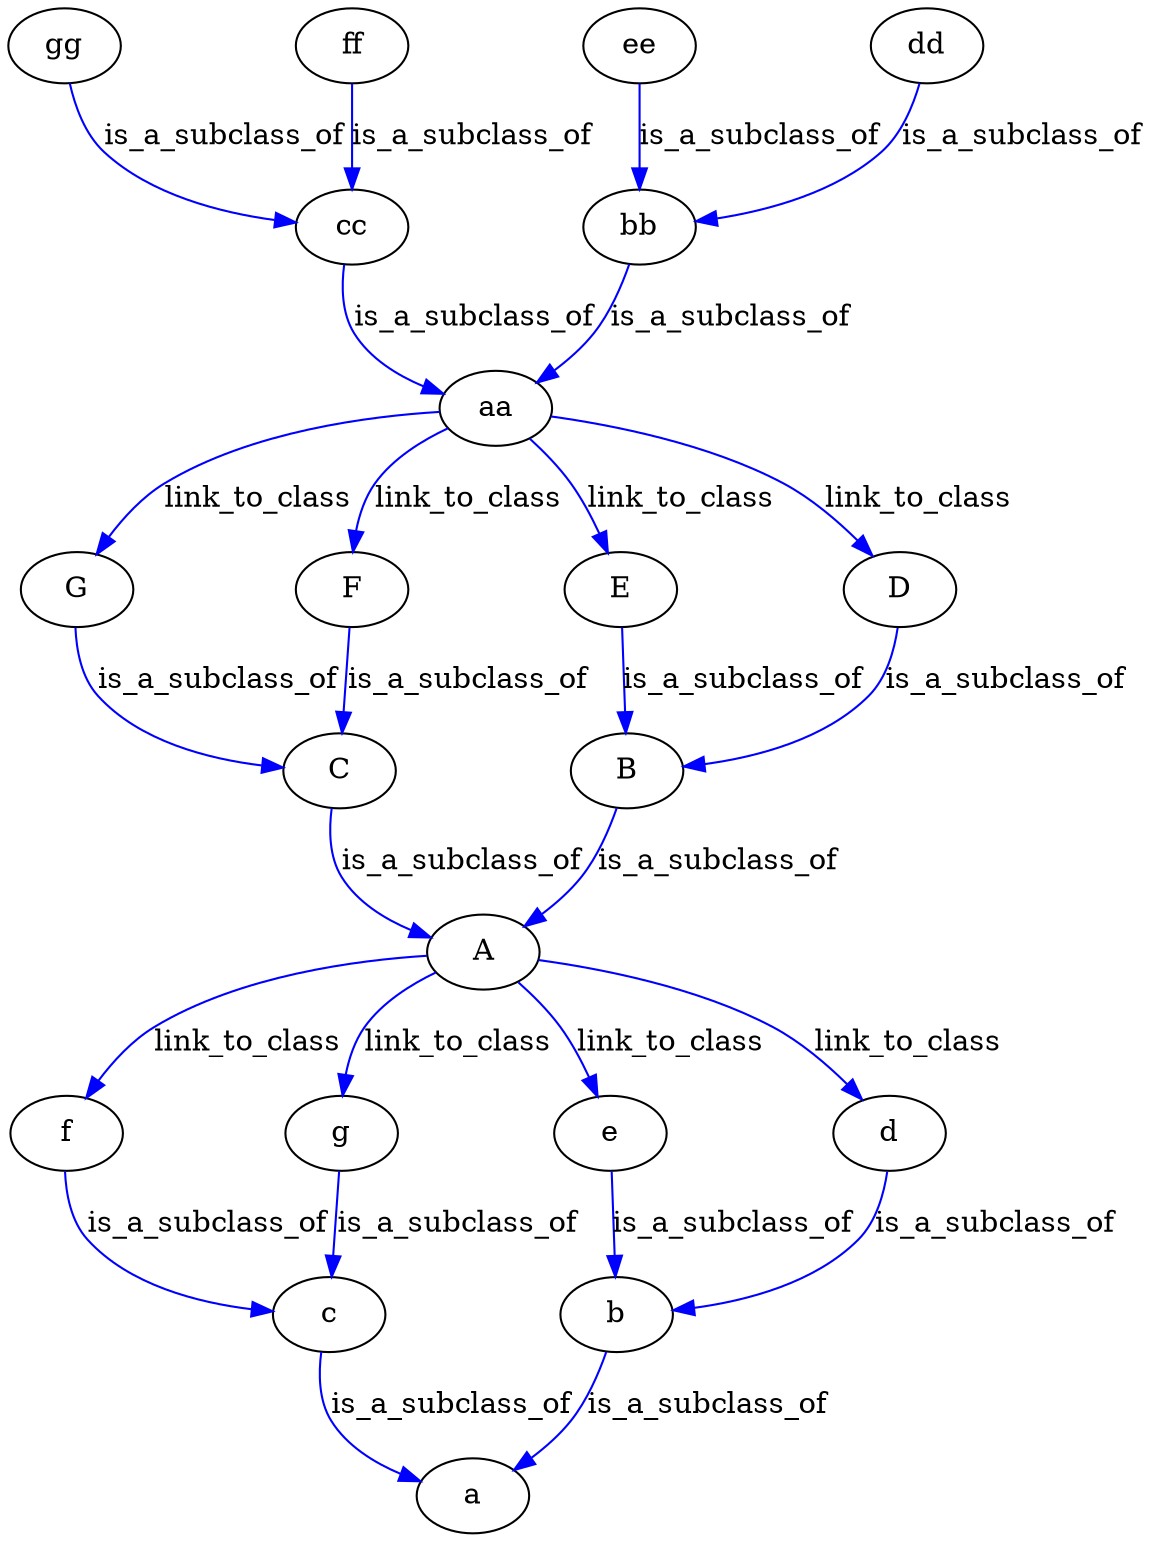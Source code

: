 digraph {
	A
	g
	A -> g [label=link_to_class color=blue]
	G
	C
	G -> C [label=is_a_subclass_of color=blue]
	A
	e
	A -> e [label=link_to_class color=blue]
	F
	C
	F -> C [label=is_a_subclass_of color=blue]
	gg
	cc
	gg -> cc [label=is_a_subclass_of color=blue]
	E
	B
	E -> B [label=is_a_subclass_of color=blue]
	e
	b
	e -> b [label=is_a_subclass_of color=blue]
	ee
	bb
	ee -> bb [label=is_a_subclass_of color=blue]
	C
	A
	C -> A [label=is_a_subclass_of color=blue]
	cc
	aa
	cc -> aa [label=is_a_subclass_of color=blue]
	aa
	G
	aa -> G [label=link_to_class color=blue]
	f
	c
	f -> c [label=is_a_subclass_of color=blue]
	ff
	cc
	ff -> cc [label=is_a_subclass_of color=blue]
	A
	d
	A -> d [label=link_to_class color=blue]
	aa
	F
	aa -> F [label=link_to_class color=blue]
	g
	c
	g -> c [label=is_a_subclass_of color=blue]
	aa
	D
	aa -> D [label=link_to_class color=blue]
	D
	B
	D -> B [label=is_a_subclass_of color=blue]
	dd
	bb
	dd -> bb [label=is_a_subclass_of color=blue]
	c
	a
	c -> a [label=is_a_subclass_of color=blue]
	bb
	aa
	bb -> aa [label=is_a_subclass_of color=blue]
	B
	A
	B -> A [label=is_a_subclass_of color=blue]
	d
	b
	d -> b [label=is_a_subclass_of color=blue]
	A
	f
	A -> f [label=link_to_class color=blue]
	b
	a
	b -> a [label=is_a_subclass_of color=blue]
	aa
	E
	aa -> E [label=link_to_class color=blue]
}

